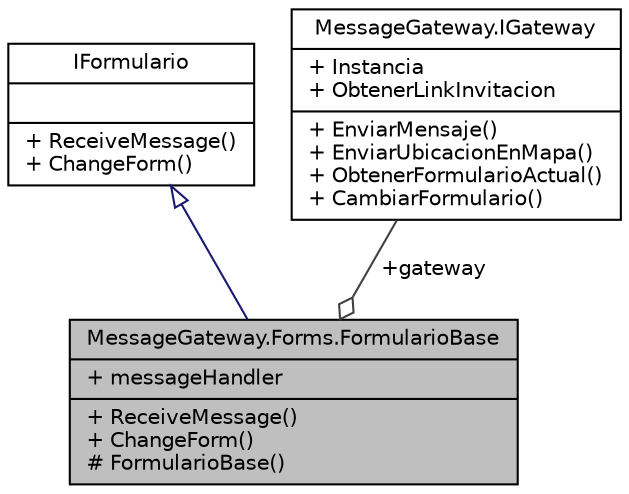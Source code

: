 digraph "MessageGateway.Forms.FormularioBase"
{
 // INTERACTIVE_SVG=YES
 // LATEX_PDF_SIZE
  edge [fontname="Helvetica",fontsize="10",labelfontname="Helvetica",labelfontsize="10"];
  node [fontname="Helvetica",fontsize="10",shape=record];
  Node1 [label="{MessageGateway.Forms.FormularioBase\n|+ messageHandler\l|+ ReceiveMessage()\l+ ChangeForm()\l# FormularioBase()\l}",height=0.2,width=0.4,color="black", fillcolor="grey75", style="filled", fontcolor="black",tooltip="Superclase para todos los formularios."];
  Node2 -> Node1 [dir="back",color="midnightblue",fontsize="10",style="solid",arrowtail="onormal",fontname="Helvetica"];
  Node2 [label="{IFormulario\n||+ ReceiveMessage()\l+ ChangeForm()\l}",height=0.2,width=0.4,color="black", fillcolor="white", style="filled",URL="$interfaceMessageGateway_1_1Forms_1_1IFormulario.html",tooltip="Interfaz que engloba todos los forularios y sus metodos principales."];
  Node3 -> Node1 [color="grey25",fontsize="10",style="solid",label=" +gateway" ,arrowhead="odiamond",fontname="Helvetica"];
  Node3 [label="{MessageGateway.IGateway\n|+ Instancia\l+ ObtenerLinkInvitacion\l|+ EnviarMensaje()\l+ EnviarUbicacionEnMapa()\l+ ObtenerFormularioActual()\l+ CambiarFormulario()\l}",height=0.2,width=0.4,color="black", fillcolor="white", style="filled",URL="$interfaceMessageGateway_1_1IGateway.html",tooltip="Interfaz que engloba las diferentes salidas y entradas posibles de mensaje de invitación al bot (mail..."];
}
